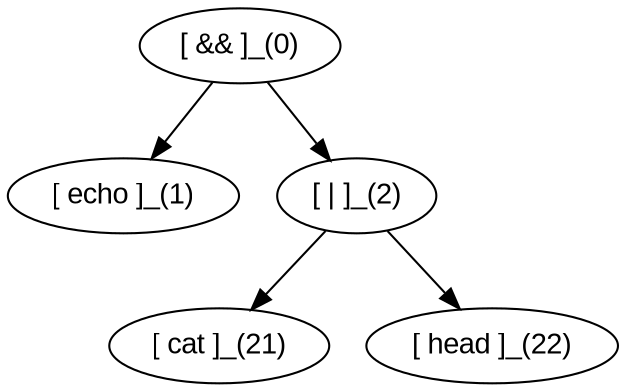 digraph BST {
    node [fontname="Arial"];
    "[ && ]_(0)" -> "[ echo ]_(1)";
    "[ && ]_(0)" -> "[ | ]_(2)";
    "[ | ]_(2)" -> "[ cat ]_(21)";
    "[ | ]_(2)" -> "[ head ]_(22)";
}
